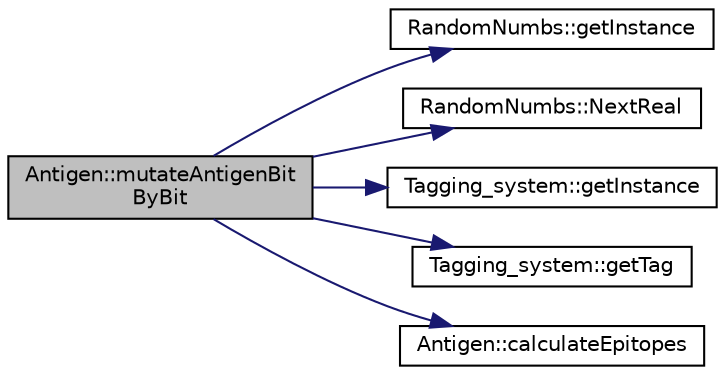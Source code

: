 digraph "Antigen::mutateAntigenBitByBit"
{
  edge [fontname="Helvetica",fontsize="10",labelfontname="Helvetica",labelfontsize="10"];
  node [fontname="Helvetica",fontsize="10",shape=record];
  rankdir="LR";
  Node1 [label="Antigen::mutateAntigenBit\lByBit",height=0.2,width=0.4,color="black", fillcolor="grey75", style="filled", fontcolor="black"];
  Node1 -> Node2 [color="midnightblue",fontsize="10",style="solid",fontname="Helvetica"];
  Node2 [label="RandomNumbs::getInstance",height=0.2,width=0.4,color="black", fillcolor="white", style="filled",URL="$class_random_numbs.html#a364c415e5105061274013a1e68576a64",tooltip="Core method. Gets the instance of a singleton class. "];
  Node1 -> Node3 [color="midnightblue",fontsize="10",style="solid",fontname="Helvetica"];
  Node3 [label="RandomNumbs::NextReal",height=0.2,width=0.4,color="black", fillcolor="white", style="filled",URL="$class_random_numbs.html#aaae77654579060738e55b46c8caba9a6",tooltip="Core method. Generates one real random number from a given interval with an uniform distribution..."];
  Node1 -> Node4 [color="midnightblue",fontsize="10",style="solid",fontname="Helvetica"];
  Node4 [label="Tagging_system::getInstance",height=0.2,width=0.4,color="black", fillcolor="white", style="filled",URL="$class_tagging__system.html#a80d575a3bbb747f9e1ff71877a937cba",tooltip="Data collecting method. Gets instance of the tagging system. "];
  Node1 -> Node5 [color="midnightblue",fontsize="10",style="solid",fontname="Helvetica"];
  Node5 [label="Tagging_system::getTag",height=0.2,width=0.4,color="black", fillcolor="white", style="filled",URL="$class_tagging__system.html#af57001cb7fe7d78d05076231552d1911",tooltip="Data collecting method. Obtaining an unique tag. "];
  Node1 -> Node6 [color="midnightblue",fontsize="10",style="solid",fontname="Helvetica"];
  Node6 [label="Antigen::calculateEpitopes",height=0.2,width=0.4,color="black", fillcolor="white", style="filled",URL="$class_antigen.html#a9c7caba41de5e44c9a0459cbbcc8421a",tooltip="Core method. Translates a raw bit string representing the antigen into series of epitopes. "];
}
